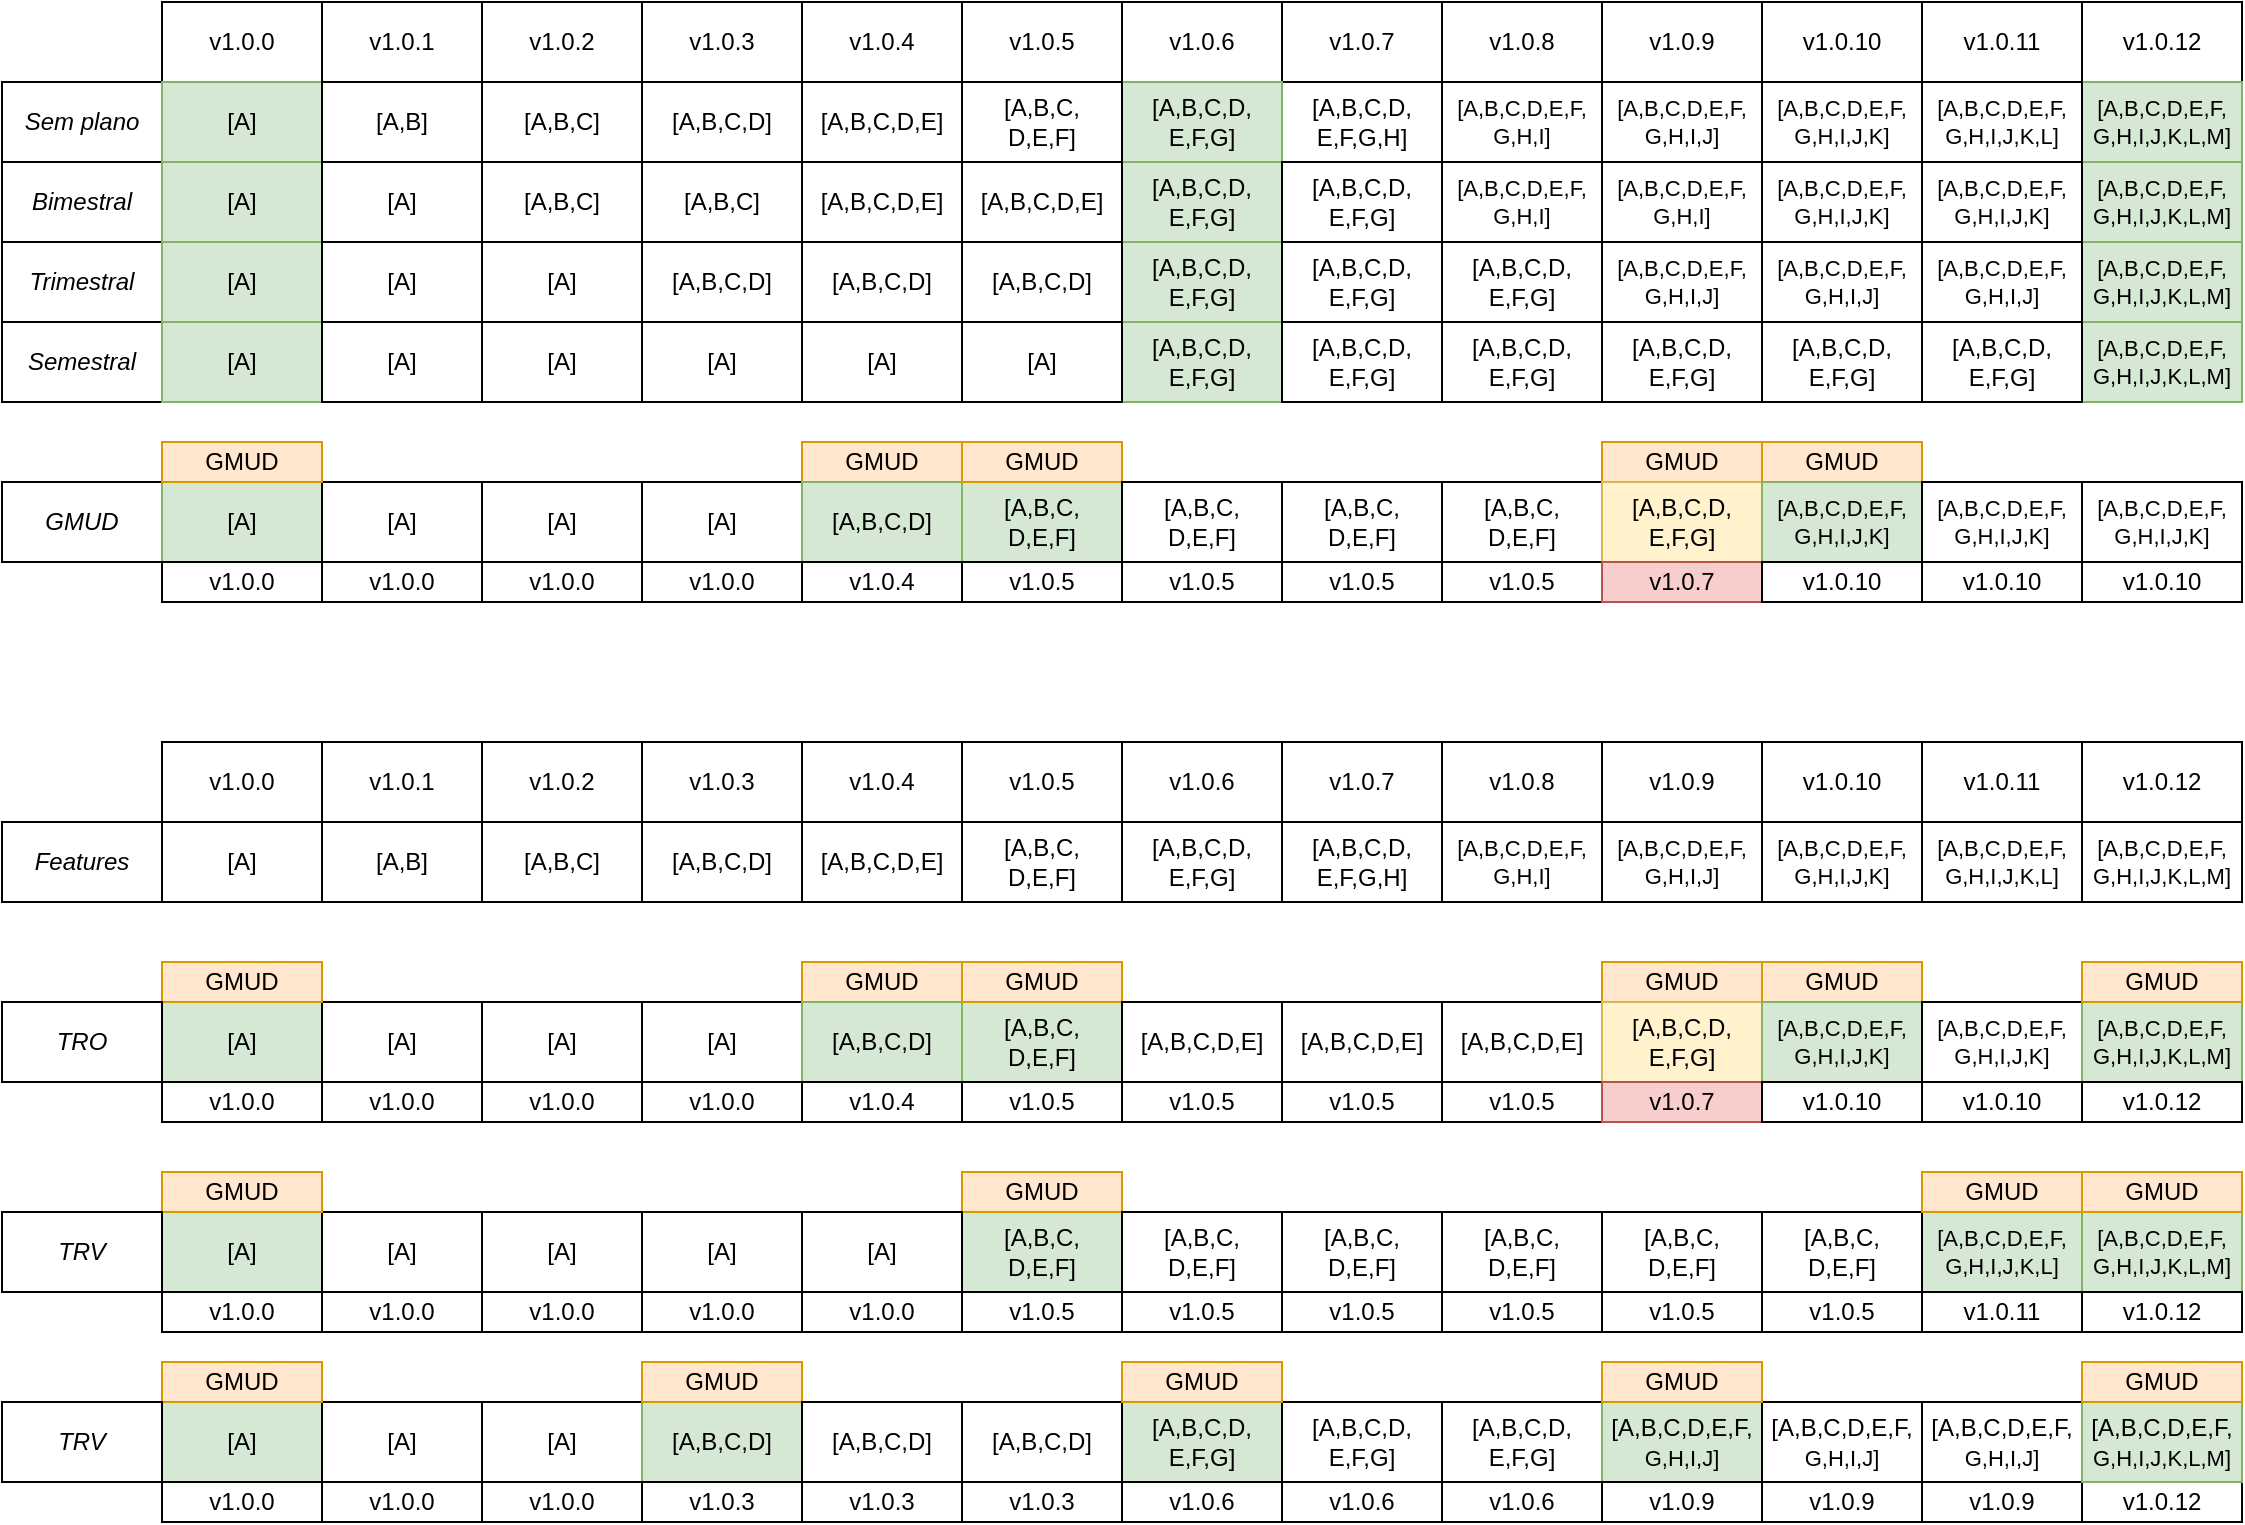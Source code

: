 <mxfile version="23.1.0" type="github">
  <diagram name="Página-1" id="cGTsleFZqqpWUPGFAJw1">
    <mxGraphModel dx="1161" dy="614" grid="1" gridSize="10" guides="1" tooltips="1" connect="1" arrows="1" fold="1" page="1" pageScale="1" pageWidth="827" pageHeight="1169" math="0" shadow="0">
      <root>
        <mxCell id="0" />
        <mxCell id="1" parent="0" />
        <mxCell id="OQgPQ_o31qok503Uk7hz-5" value="v1.0.0" style="rounded=0;whiteSpace=wrap;html=1;" vertex="1" parent="1">
          <mxGeometry x="80" width="80" height="40" as="geometry" />
        </mxCell>
        <mxCell id="OQgPQ_o31qok503Uk7hz-6" value="v1.0.1" style="rounded=0;whiteSpace=wrap;html=1;" vertex="1" parent="1">
          <mxGeometry x="160" width="80" height="40" as="geometry" />
        </mxCell>
        <mxCell id="OQgPQ_o31qok503Uk7hz-7" value="v1.0.2" style="rounded=0;whiteSpace=wrap;html=1;" vertex="1" parent="1">
          <mxGeometry x="240" width="80" height="40" as="geometry" />
        </mxCell>
        <mxCell id="OQgPQ_o31qok503Uk7hz-8" value="v1.0.3" style="rounded=0;whiteSpace=wrap;html=1;" vertex="1" parent="1">
          <mxGeometry x="320" width="80" height="40" as="geometry" />
        </mxCell>
        <mxCell id="OQgPQ_o31qok503Uk7hz-9" value="v1.0.4" style="rounded=0;whiteSpace=wrap;html=1;" vertex="1" parent="1">
          <mxGeometry x="400" width="80" height="40" as="geometry" />
        </mxCell>
        <mxCell id="OQgPQ_o31qok503Uk7hz-10" value="v1.0.5" style="rounded=0;whiteSpace=wrap;html=1;" vertex="1" parent="1">
          <mxGeometry x="480" width="80" height="40" as="geometry" />
        </mxCell>
        <mxCell id="OQgPQ_o31qok503Uk7hz-11" value="v1.0.6" style="rounded=0;whiteSpace=wrap;html=1;" vertex="1" parent="1">
          <mxGeometry x="560" width="80" height="40" as="geometry" />
        </mxCell>
        <mxCell id="OQgPQ_o31qok503Uk7hz-12" value="v1.0.7" style="rounded=0;whiteSpace=wrap;html=1;" vertex="1" parent="1">
          <mxGeometry x="640" width="80" height="40" as="geometry" />
        </mxCell>
        <mxCell id="OQgPQ_o31qok503Uk7hz-13" value="v1.0.8" style="rounded=0;whiteSpace=wrap;html=1;" vertex="1" parent="1">
          <mxGeometry x="720" width="80" height="40" as="geometry" />
        </mxCell>
        <mxCell id="OQgPQ_o31qok503Uk7hz-14" value="v1.0.9" style="rounded=0;whiteSpace=wrap;html=1;" vertex="1" parent="1">
          <mxGeometry x="800" width="80" height="40" as="geometry" />
        </mxCell>
        <mxCell id="OQgPQ_o31qok503Uk7hz-15" value="v1.0.10" style="rounded=0;whiteSpace=wrap;html=1;" vertex="1" parent="1">
          <mxGeometry x="880" width="80" height="40" as="geometry" />
        </mxCell>
        <mxCell id="OQgPQ_o31qok503Uk7hz-16" value="v1.0.11" style="rounded=0;whiteSpace=wrap;html=1;" vertex="1" parent="1">
          <mxGeometry x="960" width="80" height="40" as="geometry" />
        </mxCell>
        <mxCell id="OQgPQ_o31qok503Uk7hz-17" value="v1.0.12" style="rounded=0;whiteSpace=wrap;html=1;" vertex="1" parent="1">
          <mxGeometry x="1040" width="80" height="40" as="geometry" />
        </mxCell>
        <mxCell id="OQgPQ_o31qok503Uk7hz-18" value="&lt;i&gt;Sem plano&lt;/i&gt;" style="rounded=0;whiteSpace=wrap;html=1;" vertex="1" parent="1">
          <mxGeometry y="40" width="80" height="40" as="geometry" />
        </mxCell>
        <mxCell id="OQgPQ_o31qok503Uk7hz-19" value="[A]" style="rounded=0;whiteSpace=wrap;html=1;fillColor=#d5e8d4;strokeColor=#82b366;" vertex="1" parent="1">
          <mxGeometry x="80" y="40" width="80" height="40" as="geometry" />
        </mxCell>
        <mxCell id="OQgPQ_o31qok503Uk7hz-21" value="[A,B]" style="rounded=0;whiteSpace=wrap;html=1;" vertex="1" parent="1">
          <mxGeometry x="160" y="40" width="80" height="40" as="geometry" />
        </mxCell>
        <mxCell id="OQgPQ_o31qok503Uk7hz-22" value="[A,B,C]" style="rounded=0;whiteSpace=wrap;html=1;" vertex="1" parent="1">
          <mxGeometry x="240" y="40" width="80" height="40" as="geometry" />
        </mxCell>
        <mxCell id="OQgPQ_o31qok503Uk7hz-24" value="[A,B,C,D]" style="rounded=0;whiteSpace=wrap;html=1;" vertex="1" parent="1">
          <mxGeometry x="320" y="40" width="80" height="40" as="geometry" />
        </mxCell>
        <mxCell id="OQgPQ_o31qok503Uk7hz-25" value="[A,B,C,D,E]" style="rounded=0;whiteSpace=wrap;html=1;" vertex="1" parent="1">
          <mxGeometry x="400" y="40" width="80" height="40" as="geometry" />
        </mxCell>
        <mxCell id="OQgPQ_o31qok503Uk7hz-33" value="[A,B,C,D,E,F,&lt;br&gt;G,H,I,J,K,L,M]" style="rounded=0;whiteSpace=wrap;html=1;fontSize=11;fillColor=#d5e8d4;strokeColor=#82b366;" vertex="1" parent="1">
          <mxGeometry x="1040" y="40" width="80" height="40" as="geometry" />
        </mxCell>
        <mxCell id="OQgPQ_o31qok503Uk7hz-36" value="[A,B,C,D,E,F,&lt;br&gt;G,H,I,J,K,L]" style="rounded=0;whiteSpace=wrap;html=1;fontSize=11;" vertex="1" parent="1">
          <mxGeometry x="960" y="40" width="80" height="40" as="geometry" />
        </mxCell>
        <mxCell id="OQgPQ_o31qok503Uk7hz-37" value="[A,B,C,D,E,F,&lt;br&gt;G,H,I,J,K]" style="rounded=0;whiteSpace=wrap;html=1;fontSize=11;" vertex="1" parent="1">
          <mxGeometry x="880" y="40" width="80" height="40" as="geometry" />
        </mxCell>
        <mxCell id="OQgPQ_o31qok503Uk7hz-38" value="[A,B,C,D,E,F,&lt;br&gt;G,H,I,J]" style="rounded=0;whiteSpace=wrap;html=1;fontSize=11;" vertex="1" parent="1">
          <mxGeometry x="800" y="40" width="80" height="40" as="geometry" />
        </mxCell>
        <mxCell id="OQgPQ_o31qok503Uk7hz-39" value="[A,B,C,D,E,F,&lt;br&gt;G,H,I]" style="rounded=0;whiteSpace=wrap;html=1;fontSize=11;" vertex="1" parent="1">
          <mxGeometry x="720" y="40" width="80" height="40" as="geometry" />
        </mxCell>
        <mxCell id="OQgPQ_o31qok503Uk7hz-40" value="[A,B,C,D,&lt;br style=&quot;font-size: 12px;&quot;&gt;E,F,G,H]" style="rounded=0;whiteSpace=wrap;html=1;fontSize=12;" vertex="1" parent="1">
          <mxGeometry x="640" y="40" width="80" height="40" as="geometry" />
        </mxCell>
        <mxCell id="OQgPQ_o31qok503Uk7hz-41" value="[A,B,C,D,&lt;br style=&quot;font-size: 12px;&quot;&gt;E,F,G]" style="rounded=0;whiteSpace=wrap;html=1;fontSize=12;fillColor=#d5e8d4;strokeColor=#82b366;" vertex="1" parent="1">
          <mxGeometry x="560" y="40" width="80" height="40" as="geometry" />
        </mxCell>
        <mxCell id="OQgPQ_o31qok503Uk7hz-42" value="[A,B,C,&lt;br style=&quot;font-size: 12px;&quot;&gt;D,E,F]" style="rounded=0;whiteSpace=wrap;html=1;fontSize=12;" vertex="1" parent="1">
          <mxGeometry x="480" y="40" width="80" height="40" as="geometry" />
        </mxCell>
        <mxCell id="OQgPQ_o31qok503Uk7hz-43" value="&lt;i&gt;Trimestral&lt;/i&gt;" style="rounded=0;whiteSpace=wrap;html=1;" vertex="1" parent="1">
          <mxGeometry y="120" width="80" height="40" as="geometry" />
        </mxCell>
        <mxCell id="OQgPQ_o31qok503Uk7hz-44" value="[A]" style="rounded=0;whiteSpace=wrap;html=1;fillColor=#d5e8d4;strokeColor=#82b366;" vertex="1" parent="1">
          <mxGeometry x="80" y="120" width="80" height="40" as="geometry" />
        </mxCell>
        <mxCell id="OQgPQ_o31qok503Uk7hz-47" value="[A,B,C,D]" style="rounded=0;whiteSpace=wrap;html=1;" vertex="1" parent="1">
          <mxGeometry x="320" y="120" width="80" height="40" as="geometry" />
        </mxCell>
        <mxCell id="OQgPQ_o31qok503Uk7hz-50" value="[A,B,C,D,&lt;br style=&quot;font-size: 12px;&quot;&gt;E,F,G]" style="rounded=0;whiteSpace=wrap;html=1;fontSize=12;fillColor=#d5e8d4;strokeColor=#82b366;" vertex="1" parent="1">
          <mxGeometry x="560" y="120" width="80" height="40" as="geometry" />
        </mxCell>
        <mxCell id="OQgPQ_o31qok503Uk7hz-53" value="[A,B,C,D,E,F,&lt;br&gt;G,H,I,J]" style="rounded=0;whiteSpace=wrap;html=1;fontSize=11;" vertex="1" parent="1">
          <mxGeometry x="800" y="120" width="80" height="40" as="geometry" />
        </mxCell>
        <mxCell id="OQgPQ_o31qok503Uk7hz-56" value="[A,B,C,D,E,F,&lt;br&gt;G,H,I,J,K,L,M]" style="rounded=0;whiteSpace=wrap;html=1;fontSize=11;fillColor=#d5e8d4;strokeColor=#82b366;" vertex="1" parent="1">
          <mxGeometry x="1040" y="120" width="80" height="40" as="geometry" />
        </mxCell>
        <mxCell id="OQgPQ_o31qok503Uk7hz-57" value="[A]" style="rounded=0;whiteSpace=wrap;html=1;" vertex="1" parent="1">
          <mxGeometry x="160" y="120" width="80" height="40" as="geometry" />
        </mxCell>
        <mxCell id="OQgPQ_o31qok503Uk7hz-58" value="[A]" style="rounded=0;whiteSpace=wrap;html=1;" vertex="1" parent="1">
          <mxGeometry x="240" y="120" width="80" height="40" as="geometry" />
        </mxCell>
        <mxCell id="OQgPQ_o31qok503Uk7hz-59" value="[A,B,C,D]" style="rounded=0;whiteSpace=wrap;html=1;" vertex="1" parent="1">
          <mxGeometry x="400" y="120" width="80" height="40" as="geometry" />
        </mxCell>
        <mxCell id="OQgPQ_o31qok503Uk7hz-60" value="[A,B,C,D]" style="rounded=0;whiteSpace=wrap;html=1;" vertex="1" parent="1">
          <mxGeometry x="480" y="120" width="80" height="40" as="geometry" />
        </mxCell>
        <mxCell id="OQgPQ_o31qok503Uk7hz-61" value="[A,B,C,D,&lt;br style=&quot;font-size: 12px;&quot;&gt;E,F,G]" style="rounded=0;whiteSpace=wrap;html=1;fontSize=12;" vertex="1" parent="1">
          <mxGeometry x="640" y="120" width="80" height="40" as="geometry" />
        </mxCell>
        <mxCell id="OQgPQ_o31qok503Uk7hz-62" value="[A,B,C,D,&lt;br style=&quot;font-size: 12px;&quot;&gt;E,F,G]" style="rounded=0;whiteSpace=wrap;html=1;fontSize=12;" vertex="1" parent="1">
          <mxGeometry x="720" y="120" width="80" height="40" as="geometry" />
        </mxCell>
        <mxCell id="OQgPQ_o31qok503Uk7hz-63" value="[A,B,C,D,E,F,&lt;br&gt;G,H,I,J]" style="rounded=0;whiteSpace=wrap;html=1;fontSize=11;" vertex="1" parent="1">
          <mxGeometry x="880" y="120" width="80" height="40" as="geometry" />
        </mxCell>
        <mxCell id="OQgPQ_o31qok503Uk7hz-64" value="[A,B,C,D,E,F,&lt;br&gt;G,H,I,J]" style="rounded=0;whiteSpace=wrap;html=1;fontSize=11;" vertex="1" parent="1">
          <mxGeometry x="960" y="120" width="80" height="40" as="geometry" />
        </mxCell>
        <mxCell id="OQgPQ_o31qok503Uk7hz-78" value="&lt;i&gt;Bimestral&lt;/i&gt;" style="rounded=0;whiteSpace=wrap;html=1;" vertex="1" parent="1">
          <mxGeometry y="80" width="80" height="40" as="geometry" />
        </mxCell>
        <mxCell id="OQgPQ_o31qok503Uk7hz-79" value="[A]" style="rounded=0;whiteSpace=wrap;html=1;fillColor=#d5e8d4;strokeColor=#82b366;" vertex="1" parent="1">
          <mxGeometry x="80" y="80" width="80" height="40" as="geometry" />
        </mxCell>
        <mxCell id="OQgPQ_o31qok503Uk7hz-81" value="[A,B,C]" style="rounded=0;whiteSpace=wrap;html=1;" vertex="1" parent="1">
          <mxGeometry x="240" y="80" width="80" height="40" as="geometry" />
        </mxCell>
        <mxCell id="OQgPQ_o31qok503Uk7hz-83" value="[A,B,C,D,E]" style="rounded=0;whiteSpace=wrap;html=1;" vertex="1" parent="1">
          <mxGeometry x="400" y="80" width="80" height="40" as="geometry" />
        </mxCell>
        <mxCell id="OQgPQ_o31qok503Uk7hz-84" value="[A,B,C,D,E,F,&lt;br&gt;G,H,I,J,K,L,M]" style="rounded=0;whiteSpace=wrap;html=1;fontSize=11;fillColor=#d5e8d4;strokeColor=#82b366;" vertex="1" parent="1">
          <mxGeometry x="1040" y="80" width="80" height="40" as="geometry" />
        </mxCell>
        <mxCell id="OQgPQ_o31qok503Uk7hz-86" value="[A,B,C,D,E,F,&lt;br&gt;G,H,I,J,K]" style="rounded=0;whiteSpace=wrap;html=1;fontSize=11;" vertex="1" parent="1">
          <mxGeometry x="880" y="80" width="80" height="40" as="geometry" />
        </mxCell>
        <mxCell id="OQgPQ_o31qok503Uk7hz-88" value="[A,B,C,D,E,F,&lt;br&gt;G,H,I]" style="rounded=0;whiteSpace=wrap;html=1;fontSize=11;" vertex="1" parent="1">
          <mxGeometry x="720" y="80" width="80" height="40" as="geometry" />
        </mxCell>
        <mxCell id="OQgPQ_o31qok503Uk7hz-90" value="[A,B,C,D,&lt;br style=&quot;font-size: 12px;&quot;&gt;E,F,G]" style="rounded=0;whiteSpace=wrap;html=1;fontSize=12;fillColor=#d5e8d4;strokeColor=#82b366;" vertex="1" parent="1">
          <mxGeometry x="560" y="80" width="80" height="40" as="geometry" />
        </mxCell>
        <mxCell id="OQgPQ_o31qok503Uk7hz-92" value="[A]" style="rounded=0;whiteSpace=wrap;html=1;" vertex="1" parent="1">
          <mxGeometry x="160" y="80" width="80" height="40" as="geometry" />
        </mxCell>
        <mxCell id="OQgPQ_o31qok503Uk7hz-93" value="[A,B,C]" style="rounded=0;whiteSpace=wrap;html=1;" vertex="1" parent="1">
          <mxGeometry x="320" y="80" width="80" height="40" as="geometry" />
        </mxCell>
        <mxCell id="OQgPQ_o31qok503Uk7hz-94" value="[A,B,C,D,E]" style="rounded=0;whiteSpace=wrap;html=1;" vertex="1" parent="1">
          <mxGeometry x="480" y="80" width="80" height="40" as="geometry" />
        </mxCell>
        <mxCell id="OQgPQ_o31qok503Uk7hz-95" value="[A,B,C,D,&lt;br style=&quot;font-size: 12px;&quot;&gt;E,F,G]" style="rounded=0;whiteSpace=wrap;html=1;fontSize=12;" vertex="1" parent="1">
          <mxGeometry x="640" y="80" width="80" height="40" as="geometry" />
        </mxCell>
        <mxCell id="OQgPQ_o31qok503Uk7hz-96" value="[A,B,C,D,E,F,&lt;br&gt;G,H,I]" style="rounded=0;whiteSpace=wrap;html=1;fontSize=11;" vertex="1" parent="1">
          <mxGeometry x="800" y="80" width="80" height="40" as="geometry" />
        </mxCell>
        <mxCell id="OQgPQ_o31qok503Uk7hz-97" value="[A,B,C,D,E,F,&lt;br&gt;G,H,I,J,K]" style="rounded=0;whiteSpace=wrap;html=1;fontSize=11;" vertex="1" parent="1">
          <mxGeometry x="960" y="80" width="80" height="40" as="geometry" />
        </mxCell>
        <mxCell id="OQgPQ_o31qok503Uk7hz-98" value="&lt;i&gt;Semestral&lt;/i&gt;" style="rounded=0;whiteSpace=wrap;html=1;" vertex="1" parent="1">
          <mxGeometry y="160" width="80" height="40" as="geometry" />
        </mxCell>
        <mxCell id="OQgPQ_o31qok503Uk7hz-99" value="[A]" style="rounded=0;whiteSpace=wrap;html=1;fillColor=#d5e8d4;strokeColor=#82b366;" vertex="1" parent="1">
          <mxGeometry x="80" y="160" width="80" height="40" as="geometry" />
        </mxCell>
        <mxCell id="OQgPQ_o31qok503Uk7hz-101" value="[A,B,C,D,&lt;br style=&quot;font-size: 12px;&quot;&gt;E,F,G]" style="rounded=0;whiteSpace=wrap;html=1;fontSize=12;fillColor=#d5e8d4;strokeColor=#82b366;" vertex="1" parent="1">
          <mxGeometry x="560" y="160" width="80" height="40" as="geometry" />
        </mxCell>
        <mxCell id="OQgPQ_o31qok503Uk7hz-103" value="[A,B,C,D,E,F,&lt;br&gt;G,H,I,J,K,L,M]" style="rounded=0;whiteSpace=wrap;html=1;fontSize=11;fillColor=#d5e8d4;strokeColor=#82b366;" vertex="1" parent="1">
          <mxGeometry x="1040" y="160" width="80" height="40" as="geometry" />
        </mxCell>
        <mxCell id="OQgPQ_o31qok503Uk7hz-104" value="[A]" style="rounded=0;whiteSpace=wrap;html=1;" vertex="1" parent="1">
          <mxGeometry x="160" y="160" width="80" height="40" as="geometry" />
        </mxCell>
        <mxCell id="OQgPQ_o31qok503Uk7hz-105" value="[A]" style="rounded=0;whiteSpace=wrap;html=1;" vertex="1" parent="1">
          <mxGeometry x="240" y="160" width="80" height="40" as="geometry" />
        </mxCell>
        <mxCell id="OQgPQ_o31qok503Uk7hz-112" value="[A]" style="rounded=0;whiteSpace=wrap;html=1;" vertex="1" parent="1">
          <mxGeometry x="320" y="160" width="80" height="40" as="geometry" />
        </mxCell>
        <mxCell id="OQgPQ_o31qok503Uk7hz-113" value="[A]" style="rounded=0;whiteSpace=wrap;html=1;" vertex="1" parent="1">
          <mxGeometry x="400" y="160" width="80" height="40" as="geometry" />
        </mxCell>
        <mxCell id="OQgPQ_o31qok503Uk7hz-114" value="[A]" style="rounded=0;whiteSpace=wrap;html=1;" vertex="1" parent="1">
          <mxGeometry x="480" y="160" width="80" height="40" as="geometry" />
        </mxCell>
        <mxCell id="OQgPQ_o31qok503Uk7hz-115" value="[A,B,C,D,&lt;br style=&quot;font-size: 12px;&quot;&gt;E,F,G]" style="rounded=0;whiteSpace=wrap;html=1;fontSize=12;" vertex="1" parent="1">
          <mxGeometry x="640" y="160" width="80" height="40" as="geometry" />
        </mxCell>
        <mxCell id="OQgPQ_o31qok503Uk7hz-116" value="[A,B,C,D,&lt;br style=&quot;font-size: 12px;&quot;&gt;E,F,G]" style="rounded=0;whiteSpace=wrap;html=1;fontSize=12;" vertex="1" parent="1">
          <mxGeometry x="720" y="160" width="80" height="40" as="geometry" />
        </mxCell>
        <mxCell id="OQgPQ_o31qok503Uk7hz-117" value="[A,B,C,D,&lt;br style=&quot;font-size: 12px;&quot;&gt;E,F,G]" style="rounded=0;whiteSpace=wrap;html=1;fontSize=12;" vertex="1" parent="1">
          <mxGeometry x="800" y="160" width="80" height="40" as="geometry" />
        </mxCell>
        <mxCell id="OQgPQ_o31qok503Uk7hz-118" value="[A,B,C,D,&lt;br style=&quot;font-size: 12px;&quot;&gt;E,F,G]" style="rounded=0;whiteSpace=wrap;html=1;fontSize=12;" vertex="1" parent="1">
          <mxGeometry x="880" y="160" width="80" height="40" as="geometry" />
        </mxCell>
        <mxCell id="OQgPQ_o31qok503Uk7hz-119" value="[A,B,C,D,&lt;br style=&quot;font-size: 12px;&quot;&gt;E,F,G]" style="rounded=0;whiteSpace=wrap;html=1;fontSize=12;" vertex="1" parent="1">
          <mxGeometry x="960" y="160" width="80" height="40" as="geometry" />
        </mxCell>
        <mxCell id="OQgPQ_o31qok503Uk7hz-120" value="&lt;i&gt;GMUD&lt;/i&gt;" style="rounded=0;whiteSpace=wrap;html=1;" vertex="1" parent="1">
          <mxGeometry y="240" width="80" height="40" as="geometry" />
        </mxCell>
        <mxCell id="OQgPQ_o31qok503Uk7hz-121" value="[A]" style="rounded=0;whiteSpace=wrap;html=1;fillColor=#d5e8d4;strokeColor=#82b366;" vertex="1" parent="1">
          <mxGeometry x="80" y="240" width="80" height="40" as="geometry" />
        </mxCell>
        <mxCell id="OQgPQ_o31qok503Uk7hz-122" value="[A]" style="rounded=0;whiteSpace=wrap;html=1;" vertex="1" parent="1">
          <mxGeometry x="160" y="240" width="80" height="40" as="geometry" />
        </mxCell>
        <mxCell id="OQgPQ_o31qok503Uk7hz-123" value="[A]" style="rounded=0;whiteSpace=wrap;html=1;" vertex="1" parent="1">
          <mxGeometry x="240" y="240" width="80" height="40" as="geometry" />
        </mxCell>
        <mxCell id="OQgPQ_o31qok503Uk7hz-124" value="[A]" style="rounded=0;whiteSpace=wrap;html=1;" vertex="1" parent="1">
          <mxGeometry x="320" y="240" width="80" height="40" as="geometry" />
        </mxCell>
        <mxCell id="OQgPQ_o31qok503Uk7hz-125" value="GMUD" style="rounded=0;whiteSpace=wrap;html=1;fillColor=#ffe6cc;strokeColor=#d79b00;" vertex="1" parent="1">
          <mxGeometry x="80" y="220" width="80" height="20" as="geometry" />
        </mxCell>
        <mxCell id="OQgPQ_o31qok503Uk7hz-127" value="GMUD" style="rounded=0;whiteSpace=wrap;html=1;fillColor=#ffe6cc;strokeColor=#d79b00;" vertex="1" parent="1">
          <mxGeometry x="400" y="220" width="80" height="20" as="geometry" />
        </mxCell>
        <mxCell id="OQgPQ_o31qok503Uk7hz-128" value="[A,B,C,D]" style="rounded=0;whiteSpace=wrap;html=1;fillColor=#d5e8d4;strokeColor=#82b366;" vertex="1" parent="1">
          <mxGeometry x="400" y="240" width="80" height="40" as="geometry" />
        </mxCell>
        <mxCell id="OQgPQ_o31qok503Uk7hz-129" value="[A,B,C,&lt;br style=&quot;border-color: var(--border-color);&quot;&gt;D,E,F]" style="rounded=0;whiteSpace=wrap;html=1;fillColor=#d5e8d4;strokeColor=#82b366;" vertex="1" parent="1">
          <mxGeometry x="480" y="240" width="80" height="40" as="geometry" />
        </mxCell>
        <mxCell id="OQgPQ_o31qok503Uk7hz-130" value="GMUD" style="rounded=0;whiteSpace=wrap;html=1;fillColor=#ffe6cc;strokeColor=#d79b00;" vertex="1" parent="1">
          <mxGeometry x="480" y="220" width="80" height="20" as="geometry" />
        </mxCell>
        <mxCell id="OQgPQ_o31qok503Uk7hz-131" value="[A,B,C,&lt;br style=&quot;border-color: var(--border-color);&quot;&gt;D,E,F]" style="rounded=0;whiteSpace=wrap;html=1;" vertex="1" parent="1">
          <mxGeometry x="560" y="240" width="80" height="40" as="geometry" />
        </mxCell>
        <mxCell id="OQgPQ_o31qok503Uk7hz-132" value="[A,B,C,&lt;br style=&quot;border-color: var(--border-color);&quot;&gt;D,E,F]" style="rounded=0;whiteSpace=wrap;html=1;" vertex="1" parent="1">
          <mxGeometry x="640" y="240" width="80" height="40" as="geometry" />
        </mxCell>
        <mxCell id="OQgPQ_o31qok503Uk7hz-133" value="[A,B,C,&lt;br style=&quot;border-color: var(--border-color);&quot;&gt;D,E,F]" style="rounded=0;whiteSpace=wrap;html=1;" vertex="1" parent="1">
          <mxGeometry x="720" y="240" width="80" height="40" as="geometry" />
        </mxCell>
        <mxCell id="OQgPQ_o31qok503Uk7hz-134" value="GMUD" style="rounded=0;whiteSpace=wrap;html=1;fillColor=#ffe6cc;strokeColor=#d79b00;" vertex="1" parent="1">
          <mxGeometry x="800" y="220" width="80" height="20" as="geometry" />
        </mxCell>
        <mxCell id="OQgPQ_o31qok503Uk7hz-137" value="GMUD" style="rounded=0;whiteSpace=wrap;html=1;fillColor=#ffe6cc;strokeColor=#d79b00;" vertex="1" parent="1">
          <mxGeometry x="880" y="220" width="80" height="20" as="geometry" />
        </mxCell>
        <mxCell id="OQgPQ_o31qok503Uk7hz-139" value="[A,B,C,D,&lt;br style=&quot;font-size: 12px;&quot;&gt;E,F,G]" style="rounded=0;whiteSpace=wrap;html=1;fontSize=12;fillColor=#fff2cc;strokeColor=#d6b656;" vertex="1" parent="1">
          <mxGeometry x="800" y="240" width="80" height="40" as="geometry" />
        </mxCell>
        <mxCell id="OQgPQ_o31qok503Uk7hz-140" value="[A,B,C,D,E,F,&lt;br&gt;G,H,I,J,K]" style="rounded=0;whiteSpace=wrap;html=1;fontSize=11;fillColor=#d5e8d4;strokeColor=#82b366;" vertex="1" parent="1">
          <mxGeometry x="880" y="240" width="80" height="40" as="geometry" />
        </mxCell>
        <mxCell id="OQgPQ_o31qok503Uk7hz-141" value="[A,B,C,D,E,F,&lt;br&gt;G,H,I,J,K]" style="rounded=0;whiteSpace=wrap;html=1;fontSize=11;" vertex="1" parent="1">
          <mxGeometry x="960" y="240" width="80" height="40" as="geometry" />
        </mxCell>
        <mxCell id="OQgPQ_o31qok503Uk7hz-142" value="[A,B,C,D,E,F,&lt;br&gt;G,H,I,J,K]" style="rounded=0;whiteSpace=wrap;html=1;fontSize=11;" vertex="1" parent="1">
          <mxGeometry x="1040" y="240" width="80" height="40" as="geometry" />
        </mxCell>
        <mxCell id="OQgPQ_o31qok503Uk7hz-143" value="v1.0.0" style="rounded=0;whiteSpace=wrap;html=1;" vertex="1" parent="1">
          <mxGeometry x="80" y="280" width="80" height="20" as="geometry" />
        </mxCell>
        <mxCell id="OQgPQ_o31qok503Uk7hz-144" value="v1.0.0" style="rounded=0;whiteSpace=wrap;html=1;" vertex="1" parent="1">
          <mxGeometry x="160" y="280" width="80" height="20" as="geometry" />
        </mxCell>
        <mxCell id="OQgPQ_o31qok503Uk7hz-145" value="v1.0.0" style="rounded=0;whiteSpace=wrap;html=1;" vertex="1" parent="1">
          <mxGeometry x="240" y="280" width="80" height="20" as="geometry" />
        </mxCell>
        <mxCell id="OQgPQ_o31qok503Uk7hz-146" value="v1.0.0" style="rounded=0;whiteSpace=wrap;html=1;" vertex="1" parent="1">
          <mxGeometry x="320" y="280" width="80" height="20" as="geometry" />
        </mxCell>
        <mxCell id="OQgPQ_o31qok503Uk7hz-147" value="v1.0.4" style="rounded=0;whiteSpace=wrap;html=1;" vertex="1" parent="1">
          <mxGeometry x="400" y="280" width="80" height="20" as="geometry" />
        </mxCell>
        <mxCell id="OQgPQ_o31qok503Uk7hz-148" value="v1.0.5" style="rounded=0;whiteSpace=wrap;html=1;" vertex="1" parent="1">
          <mxGeometry x="480" y="280" width="80" height="20" as="geometry" />
        </mxCell>
        <mxCell id="OQgPQ_o31qok503Uk7hz-149" value="v1.0.5" style="rounded=0;whiteSpace=wrap;html=1;" vertex="1" parent="1">
          <mxGeometry x="560" y="280" width="80" height="20" as="geometry" />
        </mxCell>
        <mxCell id="OQgPQ_o31qok503Uk7hz-150" value="v1.0.5" style="rounded=0;whiteSpace=wrap;html=1;" vertex="1" parent="1">
          <mxGeometry x="640" y="280" width="80" height="20" as="geometry" />
        </mxCell>
        <mxCell id="OQgPQ_o31qok503Uk7hz-151" value="v1.0.5" style="rounded=0;whiteSpace=wrap;html=1;" vertex="1" parent="1">
          <mxGeometry x="720" y="280" width="80" height="20" as="geometry" />
        </mxCell>
        <mxCell id="OQgPQ_o31qok503Uk7hz-152" value="v1.0.7" style="rounded=0;whiteSpace=wrap;html=1;fillColor=#f8cecc;strokeColor=#b85450;" vertex="1" parent="1">
          <mxGeometry x="800" y="280" width="80" height="20" as="geometry" />
        </mxCell>
        <mxCell id="OQgPQ_o31qok503Uk7hz-153" value="v1.0.10" style="rounded=0;whiteSpace=wrap;html=1;" vertex="1" parent="1">
          <mxGeometry x="880" y="280" width="80" height="20" as="geometry" />
        </mxCell>
        <mxCell id="OQgPQ_o31qok503Uk7hz-154" value="v1.0.10" style="rounded=0;whiteSpace=wrap;html=1;" vertex="1" parent="1">
          <mxGeometry x="960" y="280" width="80" height="20" as="geometry" />
        </mxCell>
        <mxCell id="OQgPQ_o31qok503Uk7hz-155" value="v1.0.10" style="rounded=0;whiteSpace=wrap;html=1;" vertex="1" parent="1">
          <mxGeometry x="1040" y="280" width="80" height="20" as="geometry" />
        </mxCell>
        <mxCell id="OQgPQ_o31qok503Uk7hz-225" value="v1.0.0" style="rounded=0;whiteSpace=wrap;html=1;" vertex="1" parent="1">
          <mxGeometry x="80" y="370" width="80" height="40" as="geometry" />
        </mxCell>
        <mxCell id="OQgPQ_o31qok503Uk7hz-226" value="v1.0.1" style="rounded=0;whiteSpace=wrap;html=1;" vertex="1" parent="1">
          <mxGeometry x="160" y="370" width="80" height="40" as="geometry" />
        </mxCell>
        <mxCell id="OQgPQ_o31qok503Uk7hz-227" value="v1.0.2" style="rounded=0;whiteSpace=wrap;html=1;" vertex="1" parent="1">
          <mxGeometry x="240" y="370" width="80" height="40" as="geometry" />
        </mxCell>
        <mxCell id="OQgPQ_o31qok503Uk7hz-228" value="v1.0.3" style="rounded=0;whiteSpace=wrap;html=1;" vertex="1" parent="1">
          <mxGeometry x="320" y="370" width="80" height="40" as="geometry" />
        </mxCell>
        <mxCell id="OQgPQ_o31qok503Uk7hz-229" value="v1.0.4" style="rounded=0;whiteSpace=wrap;html=1;" vertex="1" parent="1">
          <mxGeometry x="400" y="370" width="80" height="40" as="geometry" />
        </mxCell>
        <mxCell id="OQgPQ_o31qok503Uk7hz-230" value="v1.0.5" style="rounded=0;whiteSpace=wrap;html=1;" vertex="1" parent="1">
          <mxGeometry x="480" y="370" width="80" height="40" as="geometry" />
        </mxCell>
        <mxCell id="OQgPQ_o31qok503Uk7hz-231" value="v1.0.6" style="rounded=0;whiteSpace=wrap;html=1;" vertex="1" parent="1">
          <mxGeometry x="560" y="370" width="80" height="40" as="geometry" />
        </mxCell>
        <mxCell id="OQgPQ_o31qok503Uk7hz-232" value="v1.0.7" style="rounded=0;whiteSpace=wrap;html=1;" vertex="1" parent="1">
          <mxGeometry x="640" y="370" width="80" height="40" as="geometry" />
        </mxCell>
        <mxCell id="OQgPQ_o31qok503Uk7hz-233" value="v1.0.8" style="rounded=0;whiteSpace=wrap;html=1;" vertex="1" parent="1">
          <mxGeometry x="720" y="370" width="80" height="40" as="geometry" />
        </mxCell>
        <mxCell id="OQgPQ_o31qok503Uk7hz-234" value="v1.0.9" style="rounded=0;whiteSpace=wrap;html=1;" vertex="1" parent="1">
          <mxGeometry x="800" y="370" width="80" height="40" as="geometry" />
        </mxCell>
        <mxCell id="OQgPQ_o31qok503Uk7hz-235" value="v1.0.10" style="rounded=0;whiteSpace=wrap;html=1;" vertex="1" parent="1">
          <mxGeometry x="880" y="370" width="80" height="40" as="geometry" />
        </mxCell>
        <mxCell id="OQgPQ_o31qok503Uk7hz-236" value="v1.0.11" style="rounded=0;whiteSpace=wrap;html=1;" vertex="1" parent="1">
          <mxGeometry x="960" y="370" width="80" height="40" as="geometry" />
        </mxCell>
        <mxCell id="OQgPQ_o31qok503Uk7hz-237" value="v1.0.12" style="rounded=0;whiteSpace=wrap;html=1;" vertex="1" parent="1">
          <mxGeometry x="1040" y="370" width="80" height="40" as="geometry" />
        </mxCell>
        <mxCell id="OQgPQ_o31qok503Uk7hz-238" value="&lt;i&gt;Features&lt;/i&gt;" style="rounded=0;whiteSpace=wrap;html=1;" vertex="1" parent="1">
          <mxGeometry y="410" width="80" height="40" as="geometry" />
        </mxCell>
        <mxCell id="OQgPQ_o31qok503Uk7hz-239" value="[A]" style="rounded=0;whiteSpace=wrap;html=1;" vertex="1" parent="1">
          <mxGeometry x="80" y="410" width="80" height="40" as="geometry" />
        </mxCell>
        <mxCell id="OQgPQ_o31qok503Uk7hz-240" value="[A,B]" style="rounded=0;whiteSpace=wrap;html=1;" vertex="1" parent="1">
          <mxGeometry x="160" y="410" width="80" height="40" as="geometry" />
        </mxCell>
        <mxCell id="OQgPQ_o31qok503Uk7hz-241" value="[A,B,C]" style="rounded=0;whiteSpace=wrap;html=1;" vertex="1" parent="1">
          <mxGeometry x="240" y="410" width="80" height="40" as="geometry" />
        </mxCell>
        <mxCell id="OQgPQ_o31qok503Uk7hz-242" value="[A,B,C,D]" style="rounded=0;whiteSpace=wrap;html=1;" vertex="1" parent="1">
          <mxGeometry x="320" y="410" width="80" height="40" as="geometry" />
        </mxCell>
        <mxCell id="OQgPQ_o31qok503Uk7hz-243" value="[A,B,C,D,E]" style="rounded=0;whiteSpace=wrap;html=1;" vertex="1" parent="1">
          <mxGeometry x="400" y="410" width="80" height="40" as="geometry" />
        </mxCell>
        <mxCell id="OQgPQ_o31qok503Uk7hz-244" value="[A,B,C,D,E,F,&lt;br&gt;G,H,I,J,K,L,M]" style="rounded=0;whiteSpace=wrap;html=1;fontSize=11;" vertex="1" parent="1">
          <mxGeometry x="1040" y="410" width="80" height="40" as="geometry" />
        </mxCell>
        <mxCell id="OQgPQ_o31qok503Uk7hz-245" value="[A,B,C,D,E,F,&lt;br&gt;G,H,I,J,K,L]" style="rounded=0;whiteSpace=wrap;html=1;fontSize=11;" vertex="1" parent="1">
          <mxGeometry x="960" y="410" width="80" height="40" as="geometry" />
        </mxCell>
        <mxCell id="OQgPQ_o31qok503Uk7hz-246" value="[A,B,C,D,E,F,&lt;br&gt;G,H,I,J,K]" style="rounded=0;whiteSpace=wrap;html=1;fontSize=11;" vertex="1" parent="1">
          <mxGeometry x="880" y="410" width="80" height="40" as="geometry" />
        </mxCell>
        <mxCell id="OQgPQ_o31qok503Uk7hz-247" value="[A,B,C,D,E,F,&lt;br&gt;G,H,I,J]" style="rounded=0;whiteSpace=wrap;html=1;fontSize=11;" vertex="1" parent="1">
          <mxGeometry x="800" y="410" width="80" height="40" as="geometry" />
        </mxCell>
        <mxCell id="OQgPQ_o31qok503Uk7hz-248" value="[A,B,C,D,E,F,&lt;br&gt;G,H,I]" style="rounded=0;whiteSpace=wrap;html=1;fontSize=11;" vertex="1" parent="1">
          <mxGeometry x="720" y="410" width="80" height="40" as="geometry" />
        </mxCell>
        <mxCell id="OQgPQ_o31qok503Uk7hz-249" value="[A,B,C,D,&lt;br style=&quot;font-size: 12px;&quot;&gt;E,F,G,H]" style="rounded=0;whiteSpace=wrap;html=1;fontSize=12;" vertex="1" parent="1">
          <mxGeometry x="640" y="410" width="80" height="40" as="geometry" />
        </mxCell>
        <mxCell id="OQgPQ_o31qok503Uk7hz-250" value="[A,B,C,D,&lt;br style=&quot;font-size: 12px;&quot;&gt;E,F,G]" style="rounded=0;whiteSpace=wrap;html=1;fontSize=12;" vertex="1" parent="1">
          <mxGeometry x="560" y="410" width="80" height="40" as="geometry" />
        </mxCell>
        <mxCell id="OQgPQ_o31qok503Uk7hz-251" value="[A,B,C,&lt;br style=&quot;font-size: 12px;&quot;&gt;D,E,F]" style="rounded=0;whiteSpace=wrap;html=1;fontSize=12;" vertex="1" parent="1">
          <mxGeometry x="480" y="410" width="80" height="40" as="geometry" />
        </mxCell>
        <mxCell id="OQgPQ_o31qok503Uk7hz-252" value="[A]" style="rounded=0;whiteSpace=wrap;html=1;fillColor=#d5e8d4;strokeColor=#82b366;" vertex="1" parent="1">
          <mxGeometry x="80" y="500" width="80" height="40" as="geometry" />
        </mxCell>
        <mxCell id="OQgPQ_o31qok503Uk7hz-253" value="[A]" style="rounded=0;whiteSpace=wrap;html=1;" vertex="1" parent="1">
          <mxGeometry x="160" y="500" width="80" height="40" as="geometry" />
        </mxCell>
        <mxCell id="OQgPQ_o31qok503Uk7hz-254" value="[A]" style="rounded=0;whiteSpace=wrap;html=1;" vertex="1" parent="1">
          <mxGeometry x="240" y="500" width="80" height="40" as="geometry" />
        </mxCell>
        <mxCell id="OQgPQ_o31qok503Uk7hz-255" value="[A]" style="rounded=0;whiteSpace=wrap;html=1;" vertex="1" parent="1">
          <mxGeometry x="320" y="500" width="80" height="40" as="geometry" />
        </mxCell>
        <mxCell id="OQgPQ_o31qok503Uk7hz-256" value="GMUD" style="rounded=0;whiteSpace=wrap;html=1;fillColor=#ffe6cc;strokeColor=#d79b00;" vertex="1" parent="1">
          <mxGeometry x="80" y="480" width="80" height="20" as="geometry" />
        </mxCell>
        <mxCell id="OQgPQ_o31qok503Uk7hz-257" value="GMUD" style="rounded=0;whiteSpace=wrap;html=1;fillColor=#ffe6cc;strokeColor=#d79b00;" vertex="1" parent="1">
          <mxGeometry x="400" y="480" width="80" height="20" as="geometry" />
        </mxCell>
        <mxCell id="OQgPQ_o31qok503Uk7hz-258" value="[A,B,C,D]" style="rounded=0;whiteSpace=wrap;html=1;fillColor=#d5e8d4;strokeColor=#82b366;" vertex="1" parent="1">
          <mxGeometry x="400" y="500" width="80" height="40" as="geometry" />
        </mxCell>
        <mxCell id="OQgPQ_o31qok503Uk7hz-259" value="[A,B,C,&lt;br style=&quot;border-color: var(--border-color);&quot;&gt;D,E,F]" style="rounded=0;whiteSpace=wrap;html=1;fillColor=#d5e8d4;strokeColor=#82b366;" vertex="1" parent="1">
          <mxGeometry x="480" y="500" width="80" height="40" as="geometry" />
        </mxCell>
        <mxCell id="OQgPQ_o31qok503Uk7hz-260" value="GMUD" style="rounded=0;whiteSpace=wrap;html=1;fillColor=#ffe6cc;strokeColor=#d79b00;" vertex="1" parent="1">
          <mxGeometry x="480" y="480" width="80" height="20" as="geometry" />
        </mxCell>
        <mxCell id="OQgPQ_o31qok503Uk7hz-261" value="[A,B,C,D,E]" style="rounded=0;whiteSpace=wrap;html=1;" vertex="1" parent="1">
          <mxGeometry x="560" y="500" width="80" height="40" as="geometry" />
        </mxCell>
        <mxCell id="OQgPQ_o31qok503Uk7hz-262" value="[A,B,C,D,E]" style="rounded=0;whiteSpace=wrap;html=1;" vertex="1" parent="1">
          <mxGeometry x="640" y="500" width="80" height="40" as="geometry" />
        </mxCell>
        <mxCell id="OQgPQ_o31qok503Uk7hz-263" value="[A,B,C,D,E]" style="rounded=0;whiteSpace=wrap;html=1;" vertex="1" parent="1">
          <mxGeometry x="720" y="500" width="80" height="40" as="geometry" />
        </mxCell>
        <mxCell id="OQgPQ_o31qok503Uk7hz-264" value="GMUD" style="rounded=0;whiteSpace=wrap;html=1;fillColor=#ffe6cc;strokeColor=#d79b00;" vertex="1" parent="1">
          <mxGeometry x="800" y="480" width="80" height="20" as="geometry" />
        </mxCell>
        <mxCell id="OQgPQ_o31qok503Uk7hz-265" value="GMUD" style="rounded=0;whiteSpace=wrap;html=1;fillColor=#ffe6cc;strokeColor=#d79b00;" vertex="1" parent="1">
          <mxGeometry x="880" y="480" width="80" height="20" as="geometry" />
        </mxCell>
        <mxCell id="OQgPQ_o31qok503Uk7hz-266" value="[A,B,C,D,&lt;br style=&quot;font-size: 12px;&quot;&gt;E,F,G]" style="rounded=0;whiteSpace=wrap;html=1;fontSize=12;fillColor=#fff2cc;strokeColor=#d6b656;" vertex="1" parent="1">
          <mxGeometry x="800" y="500" width="80" height="40" as="geometry" />
        </mxCell>
        <mxCell id="OQgPQ_o31qok503Uk7hz-267" value="[A,B,C,D,E,F,&lt;br&gt;G,H,I,J,K]" style="rounded=0;whiteSpace=wrap;html=1;fontSize=11;fillColor=#d5e8d4;strokeColor=#82b366;" vertex="1" parent="1">
          <mxGeometry x="880" y="500" width="80" height="40" as="geometry" />
        </mxCell>
        <mxCell id="OQgPQ_o31qok503Uk7hz-268" value="[A,B,C,D,E,F,&lt;br&gt;G,H,I,J,K]" style="rounded=0;whiteSpace=wrap;html=1;fontSize=11;" vertex="1" parent="1">
          <mxGeometry x="960" y="500" width="80" height="40" as="geometry" />
        </mxCell>
        <mxCell id="OQgPQ_o31qok503Uk7hz-269" value="[A,B,C,D,E,F,&lt;br style=&quot;border-color: var(--border-color);&quot;&gt;G,H,I,J,K,L,M]" style="rounded=0;whiteSpace=wrap;html=1;fontSize=11;fillColor=#d5e8d4;strokeColor=#82b366;" vertex="1" parent="1">
          <mxGeometry x="1040" y="500" width="80" height="40" as="geometry" />
        </mxCell>
        <mxCell id="OQgPQ_o31qok503Uk7hz-270" value="v1.0.0" style="rounded=0;whiteSpace=wrap;html=1;" vertex="1" parent="1">
          <mxGeometry x="80" y="540" width="80" height="20" as="geometry" />
        </mxCell>
        <mxCell id="OQgPQ_o31qok503Uk7hz-271" value="v1.0.0" style="rounded=0;whiteSpace=wrap;html=1;" vertex="1" parent="1">
          <mxGeometry x="160" y="540" width="80" height="20" as="geometry" />
        </mxCell>
        <mxCell id="OQgPQ_o31qok503Uk7hz-272" value="v1.0.0" style="rounded=0;whiteSpace=wrap;html=1;" vertex="1" parent="1">
          <mxGeometry x="240" y="540" width="80" height="20" as="geometry" />
        </mxCell>
        <mxCell id="OQgPQ_o31qok503Uk7hz-273" value="v1.0.0" style="rounded=0;whiteSpace=wrap;html=1;" vertex="1" parent="1">
          <mxGeometry x="320" y="540" width="80" height="20" as="geometry" />
        </mxCell>
        <mxCell id="OQgPQ_o31qok503Uk7hz-274" value="v1.0.4" style="rounded=0;whiteSpace=wrap;html=1;" vertex="1" parent="1">
          <mxGeometry x="400" y="540" width="80" height="20" as="geometry" />
        </mxCell>
        <mxCell id="OQgPQ_o31qok503Uk7hz-275" value="v1.0.5" style="rounded=0;whiteSpace=wrap;html=1;" vertex="1" parent="1">
          <mxGeometry x="480" y="540" width="80" height="20" as="geometry" />
        </mxCell>
        <mxCell id="OQgPQ_o31qok503Uk7hz-276" value="v1.0.5" style="rounded=0;whiteSpace=wrap;html=1;" vertex="1" parent="1">
          <mxGeometry x="560" y="540" width="80" height="20" as="geometry" />
        </mxCell>
        <mxCell id="OQgPQ_o31qok503Uk7hz-277" value="v1.0.5" style="rounded=0;whiteSpace=wrap;html=1;" vertex="1" parent="1">
          <mxGeometry x="640" y="540" width="80" height="20" as="geometry" />
        </mxCell>
        <mxCell id="OQgPQ_o31qok503Uk7hz-278" value="v1.0.5" style="rounded=0;whiteSpace=wrap;html=1;" vertex="1" parent="1">
          <mxGeometry x="720" y="540" width="80" height="20" as="geometry" />
        </mxCell>
        <mxCell id="OQgPQ_o31qok503Uk7hz-279" value="v1.0.7" style="rounded=0;whiteSpace=wrap;html=1;fillColor=#f8cecc;strokeColor=#b85450;" vertex="1" parent="1">
          <mxGeometry x="800" y="540" width="80" height="20" as="geometry" />
        </mxCell>
        <mxCell id="OQgPQ_o31qok503Uk7hz-280" value="v1.0.10" style="rounded=0;whiteSpace=wrap;html=1;" vertex="1" parent="1">
          <mxGeometry x="880" y="540" width="80" height="20" as="geometry" />
        </mxCell>
        <mxCell id="OQgPQ_o31qok503Uk7hz-281" value="v1.0.10" style="rounded=0;whiteSpace=wrap;html=1;" vertex="1" parent="1">
          <mxGeometry x="960" y="540" width="80" height="20" as="geometry" />
        </mxCell>
        <mxCell id="OQgPQ_o31qok503Uk7hz-282" value="v1.0.12" style="rounded=0;whiteSpace=wrap;html=1;" vertex="1" parent="1">
          <mxGeometry x="1040" y="540" width="80" height="20" as="geometry" />
        </mxCell>
        <mxCell id="OQgPQ_o31qok503Uk7hz-283" value="&lt;i&gt;TRO&lt;/i&gt;" style="rounded=0;whiteSpace=wrap;html=1;" vertex="1" parent="1">
          <mxGeometry y="500" width="80" height="40" as="geometry" />
        </mxCell>
        <mxCell id="OQgPQ_o31qok503Uk7hz-316" value="[A]" style="rounded=0;whiteSpace=wrap;html=1;fillColor=#d5e8d4;strokeColor=#82b366;" vertex="1" parent="1">
          <mxGeometry x="80" y="605" width="80" height="40" as="geometry" />
        </mxCell>
        <mxCell id="OQgPQ_o31qok503Uk7hz-317" value="[A]" style="rounded=0;whiteSpace=wrap;html=1;" vertex="1" parent="1">
          <mxGeometry x="160" y="605" width="80" height="40" as="geometry" />
        </mxCell>
        <mxCell id="OQgPQ_o31qok503Uk7hz-318" value="[A]" style="rounded=0;whiteSpace=wrap;html=1;" vertex="1" parent="1">
          <mxGeometry x="240" y="605" width="80" height="40" as="geometry" />
        </mxCell>
        <mxCell id="OQgPQ_o31qok503Uk7hz-319" value="[A]" style="rounded=0;whiteSpace=wrap;html=1;" vertex="1" parent="1">
          <mxGeometry x="320" y="605" width="80" height="40" as="geometry" />
        </mxCell>
        <mxCell id="OQgPQ_o31qok503Uk7hz-320" value="GMUD" style="rounded=0;whiteSpace=wrap;html=1;fillColor=#ffe6cc;strokeColor=#d79b00;" vertex="1" parent="1">
          <mxGeometry x="80" y="585" width="80" height="20" as="geometry" />
        </mxCell>
        <mxCell id="OQgPQ_o31qok503Uk7hz-323" value="[A,B,C,&lt;br style=&quot;border-color: var(--border-color);&quot;&gt;D,E,F]" style="rounded=0;whiteSpace=wrap;html=1;fillColor=#d5e8d4;strokeColor=#82b366;" vertex="1" parent="1">
          <mxGeometry x="480" y="605" width="80" height="40" as="geometry" />
        </mxCell>
        <mxCell id="OQgPQ_o31qok503Uk7hz-324" value="GMUD" style="rounded=0;whiteSpace=wrap;html=1;fillColor=#ffe6cc;strokeColor=#d79b00;" vertex="1" parent="1">
          <mxGeometry x="480" y="585" width="80" height="20" as="geometry" />
        </mxCell>
        <mxCell id="OQgPQ_o31qok503Uk7hz-325" value="[A,B,C,&lt;br style=&quot;border-color: var(--border-color);&quot;&gt;D,E,F]" style="rounded=0;whiteSpace=wrap;html=1;" vertex="1" parent="1">
          <mxGeometry x="560" y="605" width="80" height="40" as="geometry" />
        </mxCell>
        <mxCell id="OQgPQ_o31qok503Uk7hz-326" value="[A,B,C,&lt;br style=&quot;border-color: var(--border-color);&quot;&gt;D,E,F]" style="rounded=0;whiteSpace=wrap;html=1;" vertex="1" parent="1">
          <mxGeometry x="640" y="605" width="80" height="40" as="geometry" />
        </mxCell>
        <mxCell id="OQgPQ_o31qok503Uk7hz-327" value="[A,B,C,&lt;br style=&quot;border-color: var(--border-color);&quot;&gt;D,E,F]" style="rounded=0;whiteSpace=wrap;html=1;" vertex="1" parent="1">
          <mxGeometry x="720" y="605" width="80" height="40" as="geometry" />
        </mxCell>
        <mxCell id="OQgPQ_o31qok503Uk7hz-332" value="[A,B,C,D,E,F,&lt;br style=&quot;border-color: var(--border-color);&quot;&gt;G,H,I,J,K,L]" style="rounded=0;whiteSpace=wrap;html=1;fontSize=11;fillColor=#d5e8d4;strokeColor=#82b366;" vertex="1" parent="1">
          <mxGeometry x="960" y="605" width="80" height="40" as="geometry" />
        </mxCell>
        <mxCell id="OQgPQ_o31qok503Uk7hz-333" value="[A,B,C,D,E,F,&lt;br style=&quot;border-color: var(--border-color);&quot;&gt;G,H,I,J,K,L,M]" style="rounded=0;whiteSpace=wrap;html=1;fontSize=11;fillColor=#d5e8d4;strokeColor=#82b366;" vertex="1" parent="1">
          <mxGeometry x="1040" y="605" width="80" height="40" as="geometry" />
        </mxCell>
        <mxCell id="OQgPQ_o31qok503Uk7hz-334" value="v1.0.0" style="rounded=0;whiteSpace=wrap;html=1;" vertex="1" parent="1">
          <mxGeometry x="80" y="645" width="80" height="20" as="geometry" />
        </mxCell>
        <mxCell id="OQgPQ_o31qok503Uk7hz-335" value="v1.0.0" style="rounded=0;whiteSpace=wrap;html=1;" vertex="1" parent="1">
          <mxGeometry x="160" y="645" width="80" height="20" as="geometry" />
        </mxCell>
        <mxCell id="OQgPQ_o31qok503Uk7hz-336" value="v1.0.0" style="rounded=0;whiteSpace=wrap;html=1;" vertex="1" parent="1">
          <mxGeometry x="240" y="645" width="80" height="20" as="geometry" />
        </mxCell>
        <mxCell id="OQgPQ_o31qok503Uk7hz-337" value="v1.0.0" style="rounded=0;whiteSpace=wrap;html=1;" vertex="1" parent="1">
          <mxGeometry x="320" y="645" width="80" height="20" as="geometry" />
        </mxCell>
        <mxCell id="OQgPQ_o31qok503Uk7hz-338" value="v1.0.0" style="rounded=0;whiteSpace=wrap;html=1;" vertex="1" parent="1">
          <mxGeometry x="400" y="645" width="80" height="20" as="geometry" />
        </mxCell>
        <mxCell id="OQgPQ_o31qok503Uk7hz-339" value="v1.0.5" style="rounded=0;whiteSpace=wrap;html=1;" vertex="1" parent="1">
          <mxGeometry x="480" y="645" width="80" height="20" as="geometry" />
        </mxCell>
        <mxCell id="OQgPQ_o31qok503Uk7hz-340" value="v1.0.5" style="rounded=0;whiteSpace=wrap;html=1;" vertex="1" parent="1">
          <mxGeometry x="560" y="645" width="80" height="20" as="geometry" />
        </mxCell>
        <mxCell id="OQgPQ_o31qok503Uk7hz-341" value="v1.0.5" style="rounded=0;whiteSpace=wrap;html=1;" vertex="1" parent="1">
          <mxGeometry x="640" y="645" width="80" height="20" as="geometry" />
        </mxCell>
        <mxCell id="OQgPQ_o31qok503Uk7hz-342" value="v1.0.5" style="rounded=0;whiteSpace=wrap;html=1;" vertex="1" parent="1">
          <mxGeometry x="720" y="645" width="80" height="20" as="geometry" />
        </mxCell>
        <mxCell id="OQgPQ_o31qok503Uk7hz-345" value="v1.0.11" style="rounded=0;whiteSpace=wrap;html=1;" vertex="1" parent="1">
          <mxGeometry x="960" y="645" width="80" height="20" as="geometry" />
        </mxCell>
        <mxCell id="OQgPQ_o31qok503Uk7hz-346" value="v1.0.12" style="rounded=0;whiteSpace=wrap;html=1;" vertex="1" parent="1">
          <mxGeometry x="1040" y="645" width="80" height="20" as="geometry" />
        </mxCell>
        <mxCell id="OQgPQ_o31qok503Uk7hz-347" value="&lt;i&gt;TRV&lt;/i&gt;" style="rounded=0;whiteSpace=wrap;html=1;" vertex="1" parent="1">
          <mxGeometry y="605" width="80" height="40" as="geometry" />
        </mxCell>
        <mxCell id="OQgPQ_o31qok503Uk7hz-348" value="[A]" style="rounded=0;whiteSpace=wrap;html=1;" vertex="1" parent="1">
          <mxGeometry x="400" y="605" width="80" height="40" as="geometry" />
        </mxCell>
        <mxCell id="OQgPQ_o31qok503Uk7hz-349" value="[A,B,C,&lt;br style=&quot;border-color: var(--border-color);&quot;&gt;D,E,F]" style="rounded=0;whiteSpace=wrap;html=1;" vertex="1" parent="1">
          <mxGeometry x="800" y="605" width="80" height="40" as="geometry" />
        </mxCell>
        <mxCell id="OQgPQ_o31qok503Uk7hz-350" value="v1.0.5" style="rounded=0;whiteSpace=wrap;html=1;" vertex="1" parent="1">
          <mxGeometry x="800" y="645" width="80" height="20" as="geometry" />
        </mxCell>
        <mxCell id="OQgPQ_o31qok503Uk7hz-352" value="[A,B,C,&lt;br style=&quot;border-color: var(--border-color);&quot;&gt;D,E,F]" style="rounded=0;whiteSpace=wrap;html=1;" vertex="1" parent="1">
          <mxGeometry x="880" y="605" width="80" height="40" as="geometry" />
        </mxCell>
        <mxCell id="OQgPQ_o31qok503Uk7hz-353" value="v1.0.5" style="rounded=0;whiteSpace=wrap;html=1;" vertex="1" parent="1">
          <mxGeometry x="880" y="645" width="80" height="20" as="geometry" />
        </mxCell>
        <mxCell id="OQgPQ_o31qok503Uk7hz-354" value="GMUD" style="rounded=0;whiteSpace=wrap;html=1;fillColor=#ffe6cc;strokeColor=#d79b00;" vertex="1" parent="1">
          <mxGeometry x="960" y="585" width="80" height="20" as="geometry" />
        </mxCell>
        <mxCell id="OQgPQ_o31qok503Uk7hz-355" value="[A]" style="rounded=0;whiteSpace=wrap;html=1;fillColor=#d5e8d4;strokeColor=#82b366;" vertex="1" parent="1">
          <mxGeometry x="80" y="700" width="80" height="40" as="geometry" />
        </mxCell>
        <mxCell id="OQgPQ_o31qok503Uk7hz-356" value="[A]" style="rounded=0;whiteSpace=wrap;html=1;" vertex="1" parent="1">
          <mxGeometry x="160" y="700" width="80" height="40" as="geometry" />
        </mxCell>
        <mxCell id="OQgPQ_o31qok503Uk7hz-357" value="[A]" style="rounded=0;whiteSpace=wrap;html=1;" vertex="1" parent="1">
          <mxGeometry x="240" y="700" width="80" height="40" as="geometry" />
        </mxCell>
        <mxCell id="OQgPQ_o31qok503Uk7hz-358" value="[A,B,C,D]" style="rounded=0;whiteSpace=wrap;html=1;fillColor=#d5e8d4;strokeColor=#82b366;" vertex="1" parent="1">
          <mxGeometry x="320" y="700" width="80" height="40" as="geometry" />
        </mxCell>
        <mxCell id="OQgPQ_o31qok503Uk7hz-359" value="GMUD" style="rounded=0;whiteSpace=wrap;html=1;fillColor=#ffe6cc;strokeColor=#d79b00;" vertex="1" parent="1">
          <mxGeometry x="80" y="680" width="80" height="20" as="geometry" />
        </mxCell>
        <mxCell id="OQgPQ_o31qok503Uk7hz-361" value="GMUD" style="rounded=0;whiteSpace=wrap;html=1;fillColor=#ffe6cc;strokeColor=#d79b00;" vertex="1" parent="1">
          <mxGeometry x="320" y="680" width="80" height="20" as="geometry" />
        </mxCell>
        <mxCell id="OQgPQ_o31qok503Uk7hz-362" value="[A,B,C,D,&lt;br style=&quot;border-color: var(--border-color);&quot;&gt;E,F,G]" style="rounded=0;whiteSpace=wrap;html=1;fillColor=#d5e8d4;strokeColor=#82b366;" vertex="1" parent="1">
          <mxGeometry x="560" y="700" width="80" height="40" as="geometry" />
        </mxCell>
        <mxCell id="OQgPQ_o31qok503Uk7hz-363" value="[A,B,C,D,&lt;br style=&quot;border-color: var(--border-color);&quot;&gt;E,F,G]" style="rounded=0;whiteSpace=wrap;html=1;" vertex="1" parent="1">
          <mxGeometry x="640" y="700" width="80" height="40" as="geometry" />
        </mxCell>
        <mxCell id="OQgPQ_o31qok503Uk7hz-364" value="[A,B,C,D,&lt;br style=&quot;border-color: var(--border-color);&quot;&gt;E,F,G]" style="rounded=0;whiteSpace=wrap;html=1;" vertex="1" parent="1">
          <mxGeometry x="720" y="700" width="80" height="40" as="geometry" />
        </mxCell>
        <mxCell id="OQgPQ_o31qok503Uk7hz-367" value="v1.0.0" style="rounded=0;whiteSpace=wrap;html=1;" vertex="1" parent="1">
          <mxGeometry x="80" y="740" width="80" height="20" as="geometry" />
        </mxCell>
        <mxCell id="OQgPQ_o31qok503Uk7hz-368" value="v1.0.0" style="rounded=0;whiteSpace=wrap;html=1;" vertex="1" parent="1">
          <mxGeometry x="160" y="740" width="80" height="20" as="geometry" />
        </mxCell>
        <mxCell id="OQgPQ_o31qok503Uk7hz-369" value="v1.0.0" style="rounded=0;whiteSpace=wrap;html=1;" vertex="1" parent="1">
          <mxGeometry x="240" y="740" width="80" height="20" as="geometry" />
        </mxCell>
        <mxCell id="OQgPQ_o31qok503Uk7hz-370" value="v1.0.3" style="rounded=0;whiteSpace=wrap;html=1;" vertex="1" parent="1">
          <mxGeometry x="320" y="740" width="80" height="20" as="geometry" />
        </mxCell>
        <mxCell id="OQgPQ_o31qok503Uk7hz-371" value="v1.0.3" style="rounded=0;whiteSpace=wrap;html=1;" vertex="1" parent="1">
          <mxGeometry x="400" y="740" width="80" height="20" as="geometry" />
        </mxCell>
        <mxCell id="OQgPQ_o31qok503Uk7hz-372" value="v1.0.3" style="rounded=0;whiteSpace=wrap;html=1;" vertex="1" parent="1">
          <mxGeometry x="480" y="740" width="80" height="20" as="geometry" />
        </mxCell>
        <mxCell id="OQgPQ_o31qok503Uk7hz-373" value="v1.0.6" style="rounded=0;whiteSpace=wrap;html=1;" vertex="1" parent="1">
          <mxGeometry x="560" y="740" width="80" height="20" as="geometry" />
        </mxCell>
        <mxCell id="OQgPQ_o31qok503Uk7hz-374" value="v1.0.6" style="rounded=0;whiteSpace=wrap;html=1;" vertex="1" parent="1">
          <mxGeometry x="640" y="740" width="80" height="20" as="geometry" />
        </mxCell>
        <mxCell id="OQgPQ_o31qok503Uk7hz-375" value="v1.0.6" style="rounded=0;whiteSpace=wrap;html=1;" vertex="1" parent="1">
          <mxGeometry x="720" y="740" width="80" height="20" as="geometry" />
        </mxCell>
        <mxCell id="OQgPQ_o31qok503Uk7hz-376" value="v1.0.9" style="rounded=0;whiteSpace=wrap;html=1;" vertex="1" parent="1">
          <mxGeometry x="960" y="740" width="80" height="20" as="geometry" />
        </mxCell>
        <mxCell id="OQgPQ_o31qok503Uk7hz-377" value="v1.0.12" style="rounded=0;whiteSpace=wrap;html=1;" vertex="1" parent="1">
          <mxGeometry x="1040" y="740" width="80" height="20" as="geometry" />
        </mxCell>
        <mxCell id="OQgPQ_o31qok503Uk7hz-378" value="[A,B,C,D]" style="rounded=0;whiteSpace=wrap;html=1;" vertex="1" parent="1">
          <mxGeometry x="400" y="700" width="80" height="40" as="geometry" />
        </mxCell>
        <mxCell id="OQgPQ_o31qok503Uk7hz-379" value="[A,B,C,D,E,F,&lt;br style=&quot;border-color: var(--border-color); font-size: 11px;&quot;&gt;&lt;span style=&quot;font-size: 11px;&quot;&gt;G,H,I,J]&lt;/span&gt;" style="rounded=0;whiteSpace=wrap;html=1;fillColor=#d5e8d4;strokeColor=#82b366;" vertex="1" parent="1">
          <mxGeometry x="800" y="700" width="80" height="40" as="geometry" />
        </mxCell>
        <mxCell id="OQgPQ_o31qok503Uk7hz-380" value="v1.0.9" style="rounded=0;whiteSpace=wrap;html=1;" vertex="1" parent="1">
          <mxGeometry x="800" y="740" width="80" height="20" as="geometry" />
        </mxCell>
        <mxCell id="OQgPQ_o31qok503Uk7hz-381" value="[A,B,C,D,E,F,&lt;br style=&quot;border-color: var(--border-color); font-size: 11px;&quot;&gt;&lt;span style=&quot;font-size: 11px;&quot;&gt;G,H,I,J]&lt;/span&gt;" style="rounded=0;whiteSpace=wrap;html=1;" vertex="1" parent="1">
          <mxGeometry x="880" y="700" width="80" height="40" as="geometry" />
        </mxCell>
        <mxCell id="OQgPQ_o31qok503Uk7hz-382" value="v1.0.9" style="rounded=0;whiteSpace=wrap;html=1;" vertex="1" parent="1">
          <mxGeometry x="880" y="740" width="80" height="20" as="geometry" />
        </mxCell>
        <mxCell id="OQgPQ_o31qok503Uk7hz-383" value="GMUD" style="rounded=0;whiteSpace=wrap;html=1;fillColor=#ffe6cc;strokeColor=#d79b00;" vertex="1" parent="1">
          <mxGeometry x="800" y="680" width="80" height="20" as="geometry" />
        </mxCell>
        <mxCell id="OQgPQ_o31qok503Uk7hz-384" value="&lt;i&gt;TRV&lt;/i&gt;" style="rounded=0;whiteSpace=wrap;html=1;" vertex="1" parent="1">
          <mxGeometry y="700" width="80" height="40" as="geometry" />
        </mxCell>
        <mxCell id="OQgPQ_o31qok503Uk7hz-386" value="[A,B,C,D]" style="rounded=0;whiteSpace=wrap;html=1;" vertex="1" parent="1">
          <mxGeometry x="480" y="700" width="80" height="40" as="geometry" />
        </mxCell>
        <mxCell id="OQgPQ_o31qok503Uk7hz-387" value="GMUD" style="rounded=0;whiteSpace=wrap;html=1;fillColor=#ffe6cc;strokeColor=#d79b00;" vertex="1" parent="1">
          <mxGeometry x="560" y="680" width="80" height="20" as="geometry" />
        </mxCell>
        <mxCell id="OQgPQ_o31qok503Uk7hz-388" value="[A,B,C,D,E,F,&lt;br style=&quot;border-color: var(--border-color); font-size: 11px;&quot;&gt;&lt;span style=&quot;font-size: 11px;&quot;&gt;G,H,I,J]&lt;/span&gt;" style="rounded=0;whiteSpace=wrap;html=1;" vertex="1" parent="1">
          <mxGeometry x="960" y="700" width="80" height="40" as="geometry" />
        </mxCell>
        <mxCell id="OQgPQ_o31qok503Uk7hz-389" value="[A,B,C,D,E,F,&lt;br style=&quot;border-color: var(--border-color); font-size: 11px;&quot;&gt;&lt;span style=&quot;font-size: 11px;&quot;&gt;G,H,I,J,K,L,M]&lt;/span&gt;" style="rounded=0;whiteSpace=wrap;html=1;fillColor=#d5e8d4;strokeColor=#82b366;" vertex="1" parent="1">
          <mxGeometry x="1040" y="700" width="80" height="40" as="geometry" />
        </mxCell>
        <mxCell id="OQgPQ_o31qok503Uk7hz-390" value="GMUD" style="rounded=0;whiteSpace=wrap;html=1;fillColor=#ffe6cc;strokeColor=#d79b00;" vertex="1" parent="1">
          <mxGeometry x="1040" y="480" width="80" height="20" as="geometry" />
        </mxCell>
        <mxCell id="OQgPQ_o31qok503Uk7hz-391" value="GMUD" style="rounded=0;whiteSpace=wrap;html=1;fillColor=#ffe6cc;strokeColor=#d79b00;" vertex="1" parent="1">
          <mxGeometry x="1040" y="585" width="80" height="20" as="geometry" />
        </mxCell>
        <mxCell id="OQgPQ_o31qok503Uk7hz-392" value="GMUD" style="rounded=0;whiteSpace=wrap;html=1;fillColor=#ffe6cc;strokeColor=#d79b00;" vertex="1" parent="1">
          <mxGeometry x="1040" y="680" width="80" height="20" as="geometry" />
        </mxCell>
      </root>
    </mxGraphModel>
  </diagram>
</mxfile>
